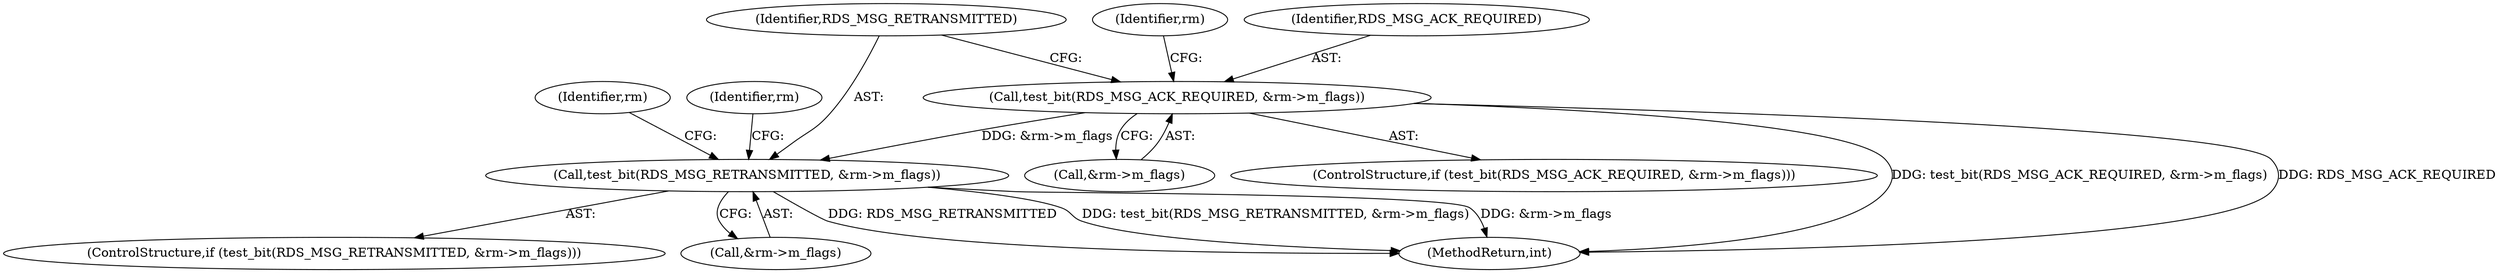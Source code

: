 digraph "0_linux_6094628bfd94323fc1cea05ec2c6affd98c18f7f@pointer" {
"1000434" [label="(Call,test_bit(RDS_MSG_ACK_REQUIRED, &rm->m_flags))"];
"1000450" [label="(Call,test_bit(RDS_MSG_RETRANSMITTED, &rm->m_flags))"];
"1000434" [label="(Call,test_bit(RDS_MSG_ACK_REQUIRED, &rm->m_flags))"];
"1000444" [label="(Identifier,rm)"];
"1000460" [label="(Identifier,rm)"];
"1001051" [label="(MethodReturn,int)"];
"1000435" [label="(Identifier,RDS_MSG_ACK_REQUIRED)"];
"1000449" [label="(ControlStructure,if (test_bit(RDS_MSG_RETRANSMITTED, &rm->m_flags)))"];
"1000468" [label="(Identifier,rm)"];
"1000450" [label="(Call,test_bit(RDS_MSG_RETRANSMITTED, &rm->m_flags))"];
"1000436" [label="(Call,&rm->m_flags)"];
"1000433" [label="(ControlStructure,if (test_bit(RDS_MSG_ACK_REQUIRED, &rm->m_flags)))"];
"1000451" [label="(Identifier,RDS_MSG_RETRANSMITTED)"];
"1000452" [label="(Call,&rm->m_flags)"];
"1000434" -> "1000433"  [label="AST: "];
"1000434" -> "1000436"  [label="CFG: "];
"1000435" -> "1000434"  [label="AST: "];
"1000436" -> "1000434"  [label="AST: "];
"1000444" -> "1000434"  [label="CFG: "];
"1000451" -> "1000434"  [label="CFG: "];
"1000434" -> "1001051"  [label="DDG: test_bit(RDS_MSG_ACK_REQUIRED, &rm->m_flags)"];
"1000434" -> "1001051"  [label="DDG: RDS_MSG_ACK_REQUIRED"];
"1000434" -> "1000450"  [label="DDG: &rm->m_flags"];
"1000450" -> "1000449"  [label="AST: "];
"1000450" -> "1000452"  [label="CFG: "];
"1000451" -> "1000450"  [label="AST: "];
"1000452" -> "1000450"  [label="AST: "];
"1000460" -> "1000450"  [label="CFG: "];
"1000468" -> "1000450"  [label="CFG: "];
"1000450" -> "1001051"  [label="DDG: test_bit(RDS_MSG_RETRANSMITTED, &rm->m_flags)"];
"1000450" -> "1001051"  [label="DDG: &rm->m_flags"];
"1000450" -> "1001051"  [label="DDG: RDS_MSG_RETRANSMITTED"];
}
